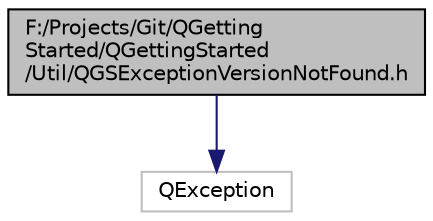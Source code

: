 digraph "F:/Projects/Git/QGettingStarted/QGettingStarted/Util/QGSExceptionVersionNotFound.h"
{
  edge [fontname="Helvetica",fontsize="10",labelfontname="Helvetica",labelfontsize="10"];
  node [fontname="Helvetica",fontsize="10",shape=record];
  Node0 [label="F:/Projects/Git/QGetting\lStarted/QGettingStarted\l/Util/QGSExceptionVersionNotFound.h",height=0.2,width=0.4,color="black", fillcolor="grey75", style="filled", fontcolor="black"];
  Node0 -> Node1 [color="midnightblue",fontsize="10",style="solid"];
  Node1 [label="QException",height=0.2,width=0.4,color="grey75", fillcolor="white", style="filled"];
}
